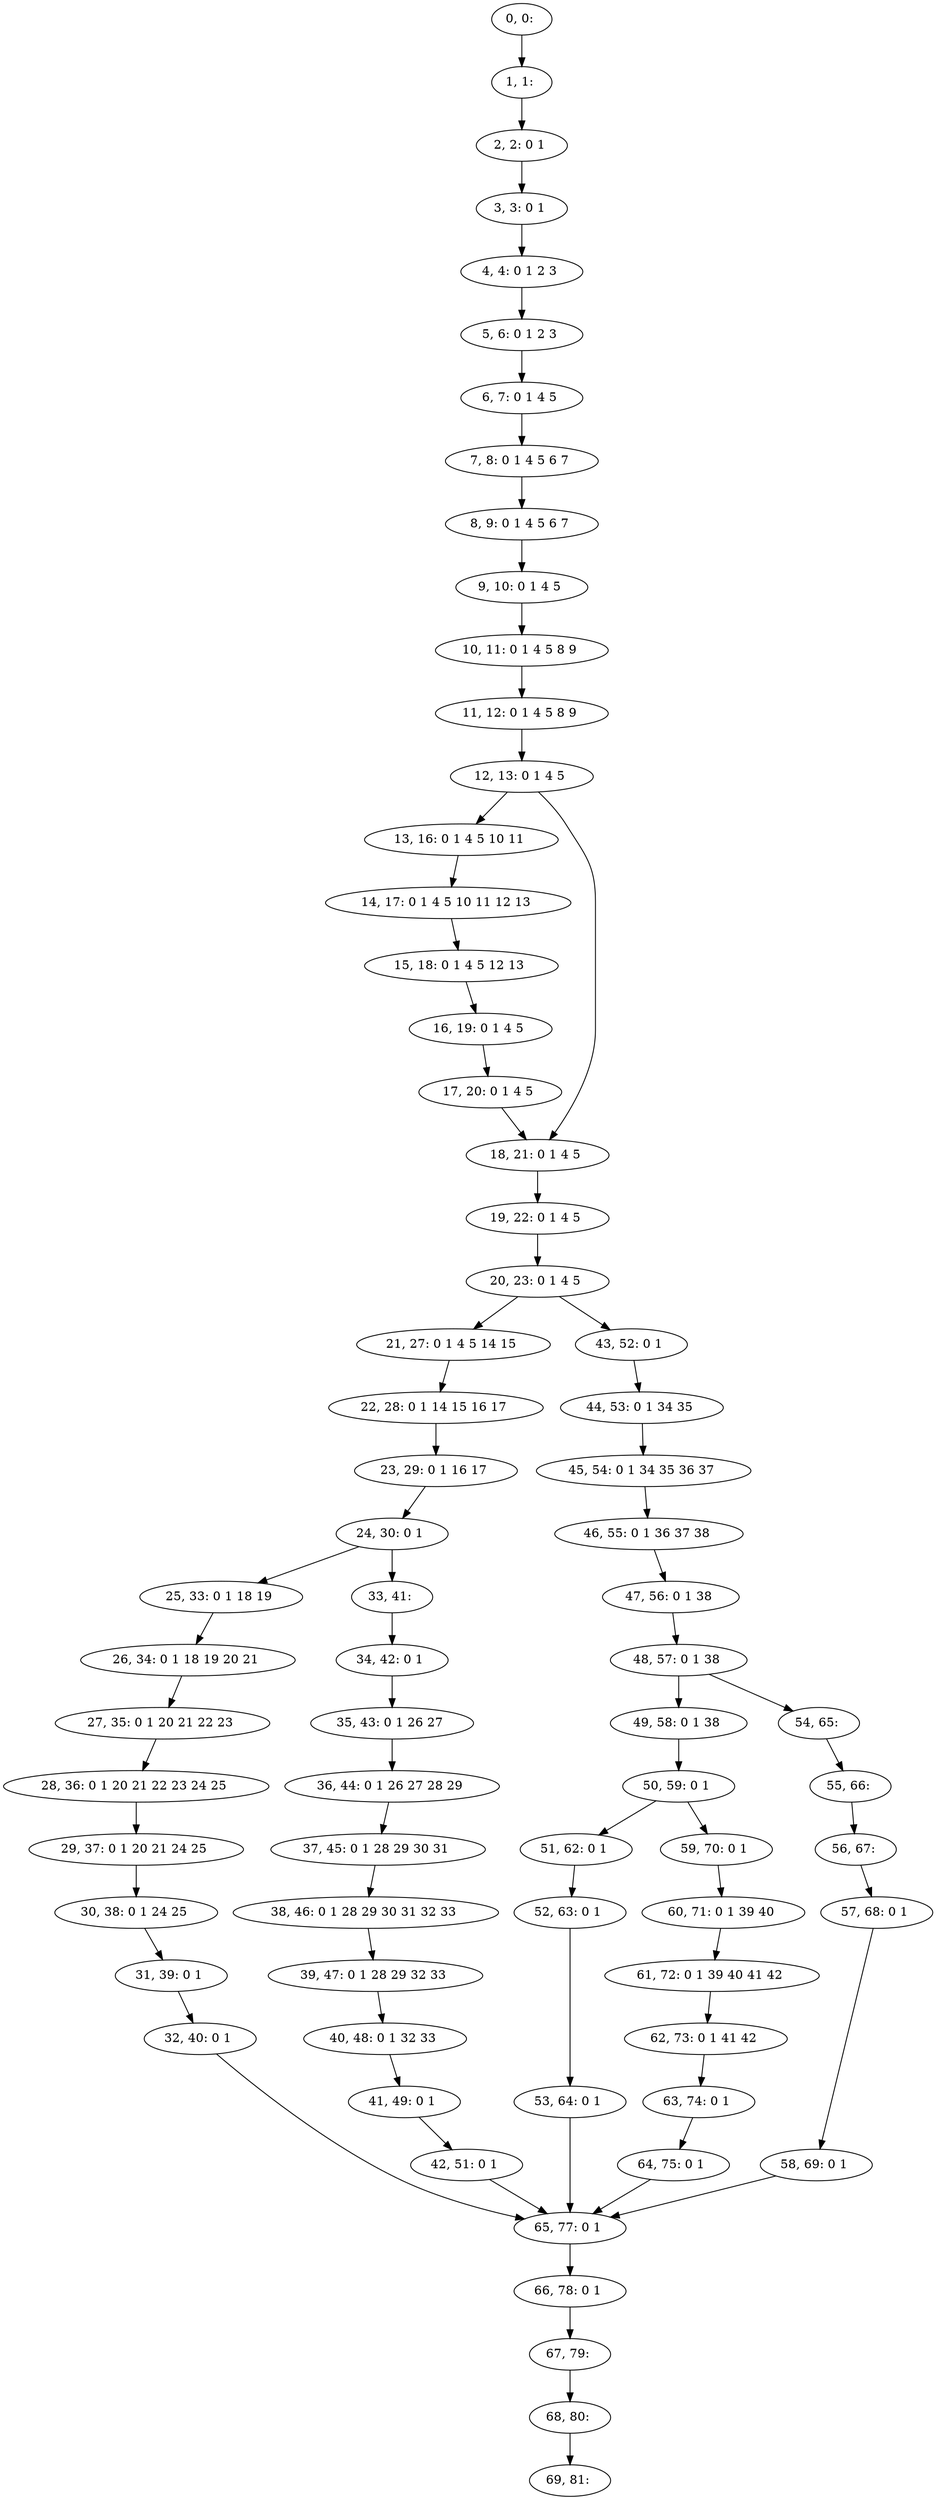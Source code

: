 digraph G {
0[label="0, 0: "];
1[label="1, 1: "];
2[label="2, 2: 0 1 "];
3[label="3, 3: 0 1 "];
4[label="4, 4: 0 1 2 3 "];
5[label="5, 6: 0 1 2 3 "];
6[label="6, 7: 0 1 4 5 "];
7[label="7, 8: 0 1 4 5 6 7 "];
8[label="8, 9: 0 1 4 5 6 7 "];
9[label="9, 10: 0 1 4 5 "];
10[label="10, 11: 0 1 4 5 8 9 "];
11[label="11, 12: 0 1 4 5 8 9 "];
12[label="12, 13: 0 1 4 5 "];
13[label="13, 16: 0 1 4 5 10 11 "];
14[label="14, 17: 0 1 4 5 10 11 12 13 "];
15[label="15, 18: 0 1 4 5 12 13 "];
16[label="16, 19: 0 1 4 5 "];
17[label="17, 20: 0 1 4 5 "];
18[label="18, 21: 0 1 4 5 "];
19[label="19, 22: 0 1 4 5 "];
20[label="20, 23: 0 1 4 5 "];
21[label="21, 27: 0 1 4 5 14 15 "];
22[label="22, 28: 0 1 14 15 16 17 "];
23[label="23, 29: 0 1 16 17 "];
24[label="24, 30: 0 1 "];
25[label="25, 33: 0 1 18 19 "];
26[label="26, 34: 0 1 18 19 20 21 "];
27[label="27, 35: 0 1 20 21 22 23 "];
28[label="28, 36: 0 1 20 21 22 23 24 25 "];
29[label="29, 37: 0 1 20 21 24 25 "];
30[label="30, 38: 0 1 24 25 "];
31[label="31, 39: 0 1 "];
32[label="32, 40: 0 1 "];
33[label="33, 41: "];
34[label="34, 42: 0 1 "];
35[label="35, 43: 0 1 26 27 "];
36[label="36, 44: 0 1 26 27 28 29 "];
37[label="37, 45: 0 1 28 29 30 31 "];
38[label="38, 46: 0 1 28 29 30 31 32 33 "];
39[label="39, 47: 0 1 28 29 32 33 "];
40[label="40, 48: 0 1 32 33 "];
41[label="41, 49: 0 1 "];
42[label="42, 51: 0 1 "];
43[label="43, 52: 0 1 "];
44[label="44, 53: 0 1 34 35 "];
45[label="45, 54: 0 1 34 35 36 37 "];
46[label="46, 55: 0 1 36 37 38 "];
47[label="47, 56: 0 1 38 "];
48[label="48, 57: 0 1 38 "];
49[label="49, 58: 0 1 38 "];
50[label="50, 59: 0 1 "];
51[label="51, 62: 0 1 "];
52[label="52, 63: 0 1 "];
53[label="53, 64: 0 1 "];
54[label="54, 65: "];
55[label="55, 66: "];
56[label="56, 67: "];
57[label="57, 68: 0 1 "];
58[label="58, 69: 0 1 "];
59[label="59, 70: 0 1 "];
60[label="60, 71: 0 1 39 40 "];
61[label="61, 72: 0 1 39 40 41 42 "];
62[label="62, 73: 0 1 41 42 "];
63[label="63, 74: 0 1 "];
64[label="64, 75: 0 1 "];
65[label="65, 77: 0 1 "];
66[label="66, 78: 0 1 "];
67[label="67, 79: "];
68[label="68, 80: "];
69[label="69, 81: "];
0->1 ;
1->2 ;
2->3 ;
3->4 ;
4->5 ;
5->6 ;
6->7 ;
7->8 ;
8->9 ;
9->10 ;
10->11 ;
11->12 ;
12->13 ;
12->18 ;
13->14 ;
14->15 ;
15->16 ;
16->17 ;
17->18 ;
18->19 ;
19->20 ;
20->21 ;
20->43 ;
21->22 ;
22->23 ;
23->24 ;
24->25 ;
24->33 ;
25->26 ;
26->27 ;
27->28 ;
28->29 ;
29->30 ;
30->31 ;
31->32 ;
32->65 ;
33->34 ;
34->35 ;
35->36 ;
36->37 ;
37->38 ;
38->39 ;
39->40 ;
40->41 ;
41->42 ;
42->65 ;
43->44 ;
44->45 ;
45->46 ;
46->47 ;
47->48 ;
48->49 ;
48->54 ;
49->50 ;
50->51 ;
50->59 ;
51->52 ;
52->53 ;
53->65 ;
54->55 ;
55->56 ;
56->57 ;
57->58 ;
58->65 ;
59->60 ;
60->61 ;
61->62 ;
62->63 ;
63->64 ;
64->65 ;
65->66 ;
66->67 ;
67->68 ;
68->69 ;
}
